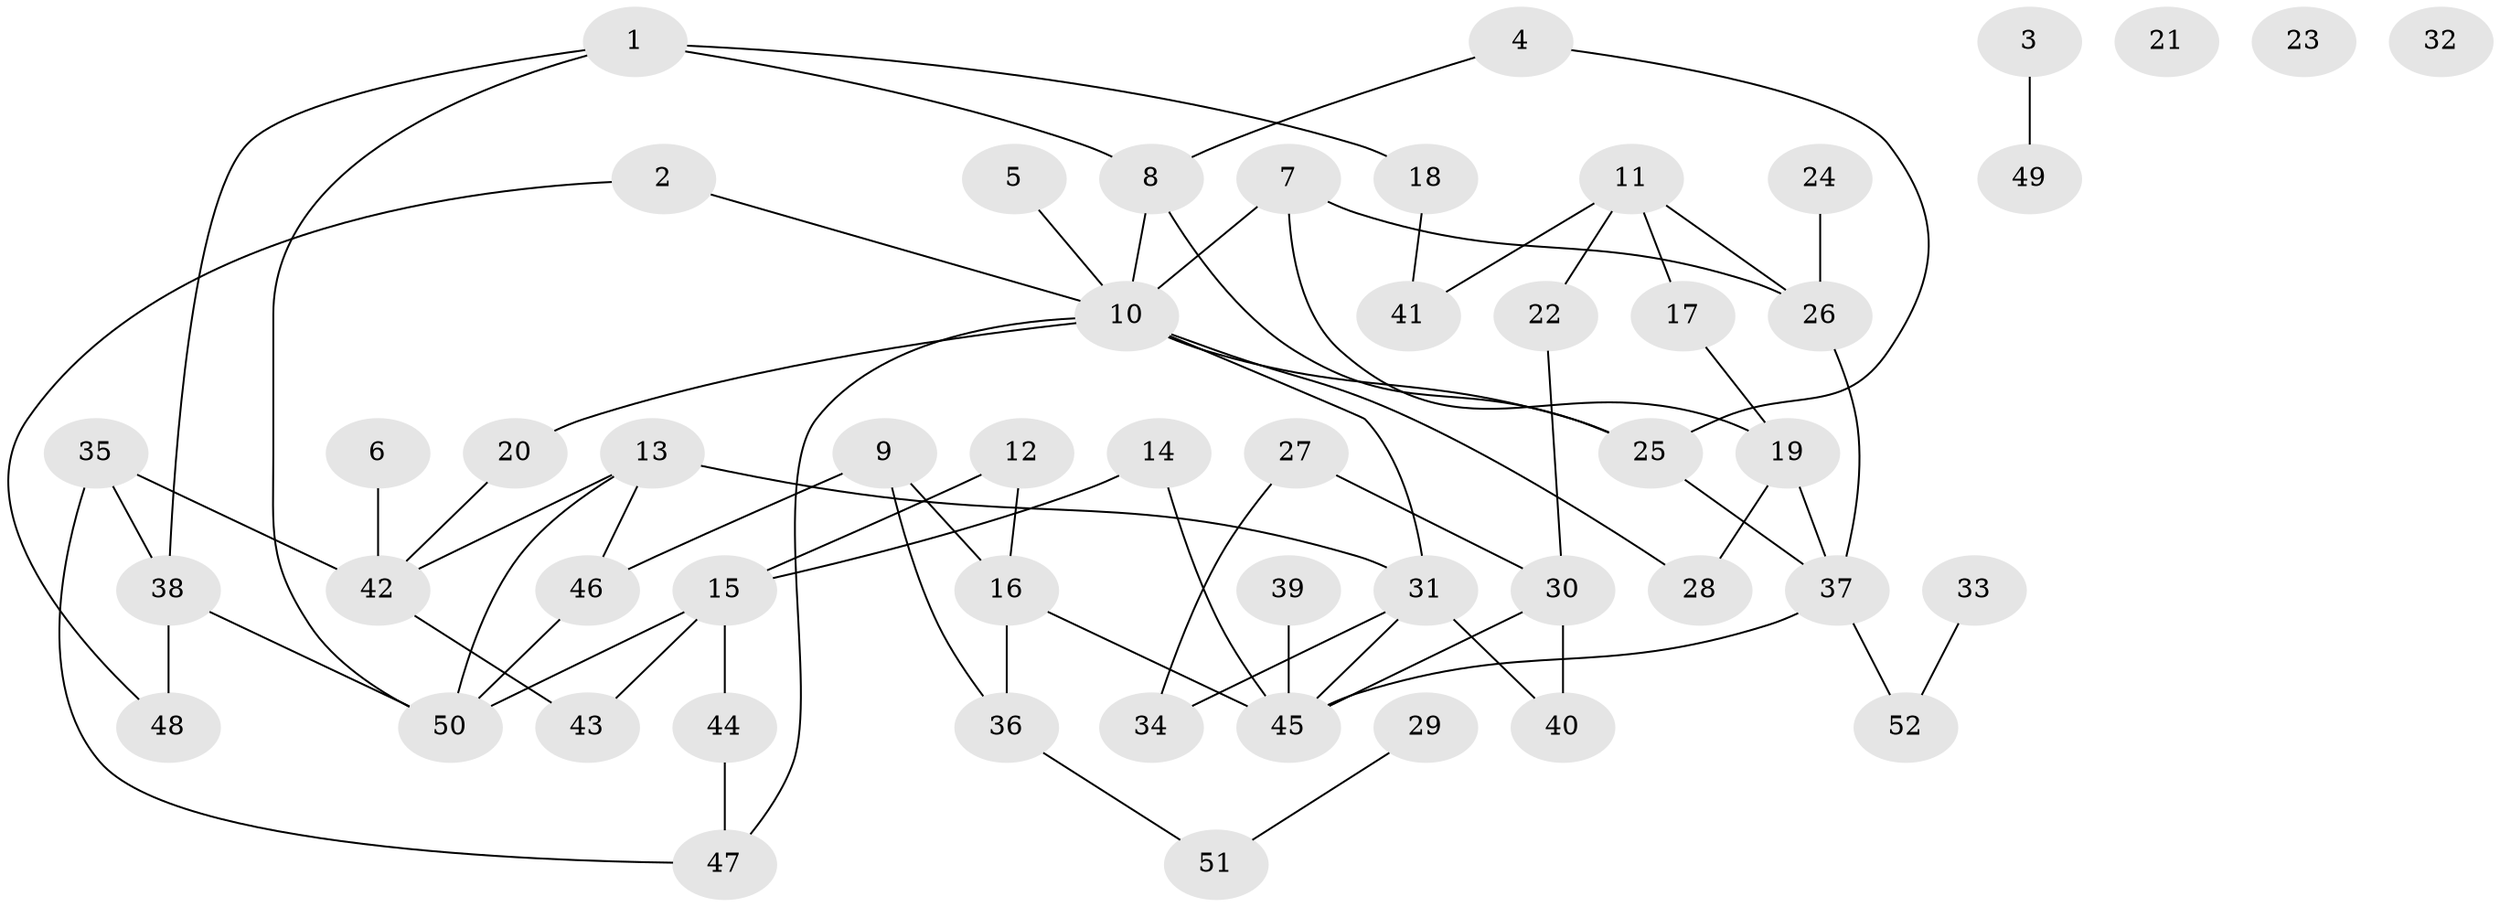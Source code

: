 // Generated by graph-tools (version 1.1) at 2025/33/03/09/25 02:33:38]
// undirected, 52 vertices, 71 edges
graph export_dot {
graph [start="1"]
  node [color=gray90,style=filled];
  1;
  2;
  3;
  4;
  5;
  6;
  7;
  8;
  9;
  10;
  11;
  12;
  13;
  14;
  15;
  16;
  17;
  18;
  19;
  20;
  21;
  22;
  23;
  24;
  25;
  26;
  27;
  28;
  29;
  30;
  31;
  32;
  33;
  34;
  35;
  36;
  37;
  38;
  39;
  40;
  41;
  42;
  43;
  44;
  45;
  46;
  47;
  48;
  49;
  50;
  51;
  52;
  1 -- 8;
  1 -- 18;
  1 -- 38;
  1 -- 50;
  2 -- 10;
  2 -- 48;
  3 -- 49;
  4 -- 8;
  4 -- 25;
  5 -- 10;
  6 -- 42;
  7 -- 10;
  7 -- 19;
  7 -- 26;
  8 -- 10;
  8 -- 25;
  9 -- 16;
  9 -- 36;
  9 -- 46;
  10 -- 20;
  10 -- 25;
  10 -- 28;
  10 -- 31;
  10 -- 47;
  11 -- 17;
  11 -- 22;
  11 -- 26;
  11 -- 41;
  12 -- 15;
  12 -- 16;
  13 -- 31;
  13 -- 42;
  13 -- 46;
  13 -- 50;
  14 -- 15;
  14 -- 45;
  15 -- 43;
  15 -- 44;
  15 -- 50;
  16 -- 36;
  16 -- 45;
  17 -- 19;
  18 -- 41;
  19 -- 28;
  19 -- 37;
  20 -- 42;
  22 -- 30;
  24 -- 26;
  25 -- 37;
  26 -- 37;
  27 -- 30;
  27 -- 34;
  29 -- 51;
  30 -- 40;
  30 -- 45;
  31 -- 34;
  31 -- 40;
  31 -- 45;
  33 -- 52;
  35 -- 38;
  35 -- 42;
  35 -- 47;
  36 -- 51;
  37 -- 45;
  37 -- 52;
  38 -- 48;
  38 -- 50;
  39 -- 45;
  42 -- 43;
  44 -- 47;
  46 -- 50;
}
